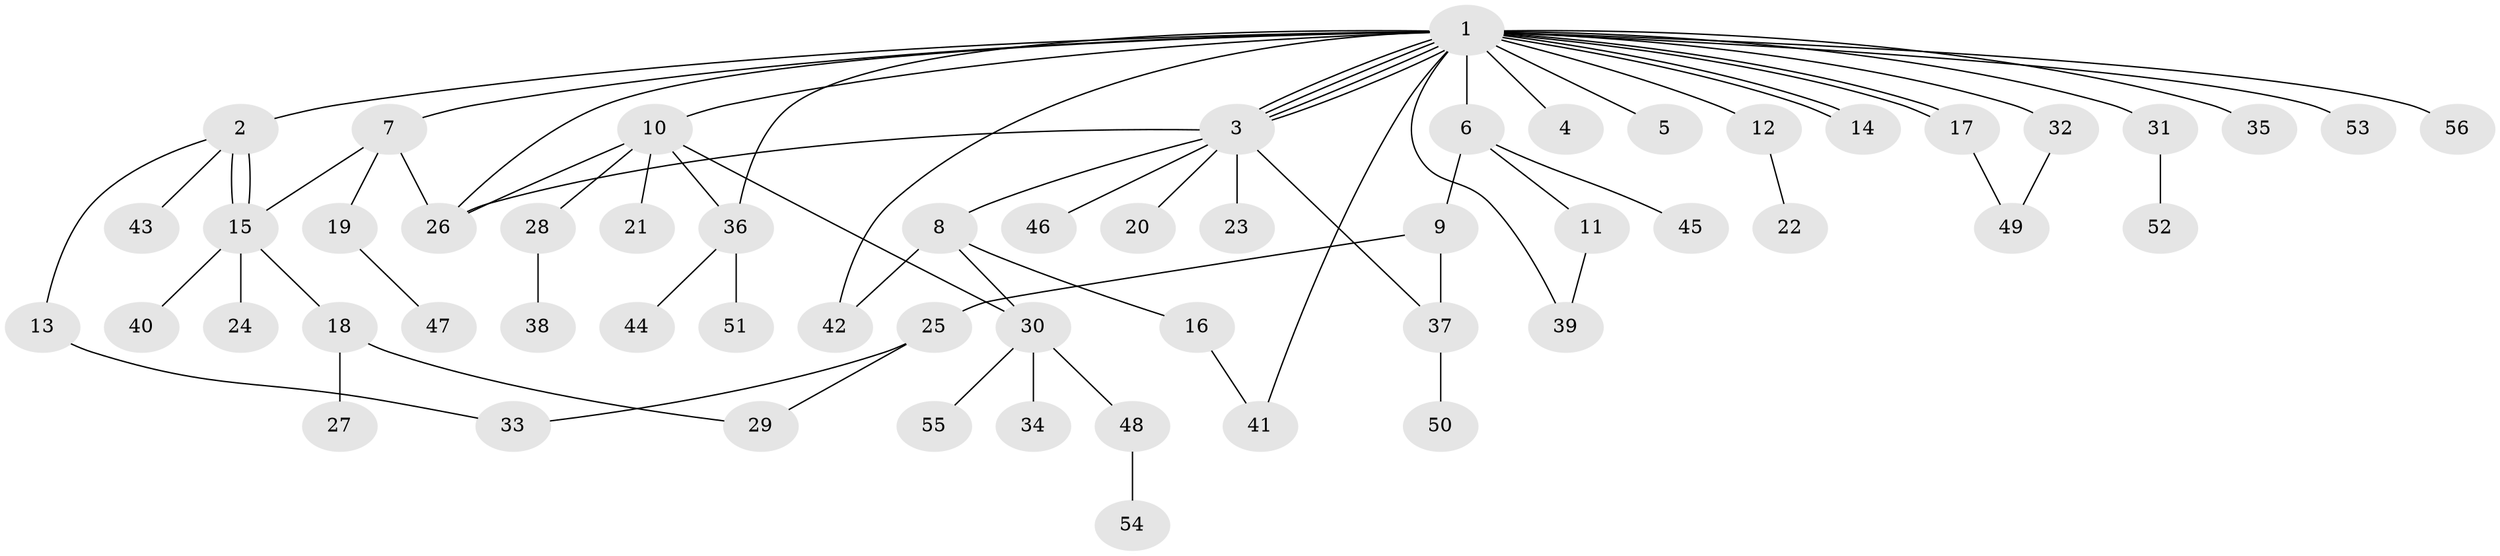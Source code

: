 // Generated by graph-tools (version 1.1) at 2025/14/03/09/25 04:14:36]
// undirected, 56 vertices, 74 edges
graph export_dot {
graph [start="1"]
  node [color=gray90,style=filled];
  1;
  2;
  3;
  4;
  5;
  6;
  7;
  8;
  9;
  10;
  11;
  12;
  13;
  14;
  15;
  16;
  17;
  18;
  19;
  20;
  21;
  22;
  23;
  24;
  25;
  26;
  27;
  28;
  29;
  30;
  31;
  32;
  33;
  34;
  35;
  36;
  37;
  38;
  39;
  40;
  41;
  42;
  43;
  44;
  45;
  46;
  47;
  48;
  49;
  50;
  51;
  52;
  53;
  54;
  55;
  56;
  1 -- 2;
  1 -- 3;
  1 -- 3;
  1 -- 3;
  1 -- 3;
  1 -- 4;
  1 -- 5;
  1 -- 6;
  1 -- 7;
  1 -- 10;
  1 -- 12;
  1 -- 14;
  1 -- 14;
  1 -- 17;
  1 -- 17;
  1 -- 26;
  1 -- 31;
  1 -- 32;
  1 -- 35;
  1 -- 36;
  1 -- 39;
  1 -- 41;
  1 -- 42;
  1 -- 53;
  1 -- 56;
  2 -- 13;
  2 -- 15;
  2 -- 15;
  2 -- 43;
  3 -- 8;
  3 -- 20;
  3 -- 23;
  3 -- 26;
  3 -- 37;
  3 -- 46;
  6 -- 9;
  6 -- 11;
  6 -- 45;
  7 -- 15;
  7 -- 19;
  7 -- 26;
  8 -- 16;
  8 -- 30;
  8 -- 42;
  9 -- 25;
  9 -- 37;
  10 -- 21;
  10 -- 26;
  10 -- 28;
  10 -- 30;
  10 -- 36;
  11 -- 39;
  12 -- 22;
  13 -- 33;
  15 -- 18;
  15 -- 24;
  15 -- 40;
  16 -- 41;
  17 -- 49;
  18 -- 27;
  18 -- 29;
  19 -- 47;
  25 -- 29;
  25 -- 33;
  28 -- 38;
  30 -- 34;
  30 -- 48;
  30 -- 55;
  31 -- 52;
  32 -- 49;
  36 -- 44;
  36 -- 51;
  37 -- 50;
  48 -- 54;
}
